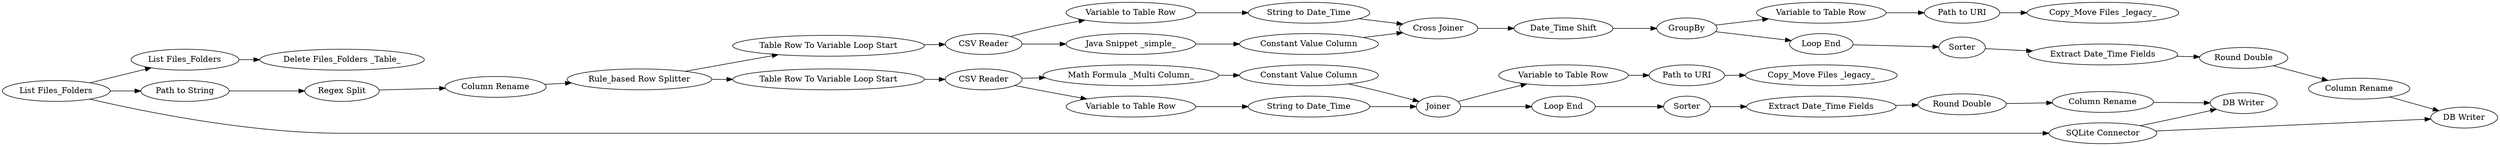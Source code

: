digraph {
	"-7002069342664227172_40" [label="Delete Files_Folders _Table_"]
	"-7002069342664227172_17" [label="Variable to Table Row"]
	"-7002069342664227172_24" [label="CSV Reader"]
	"-7002069342664227172_23" [label=Sorter]
	"-7002069342664227172_28" [label="Cross Joiner"]
	"-7002069342664227172_2" [label="Regex Split"]
	"-7002069342664227172_49" [label="Rule_based Row Splitter"]
	"-7002069342664227172_27" [label="Java Snippet _simple_"]
	"-7002069342664227172_7" [label="Table Row To Variable Loop Start"]
	"-7002069342664227172_22" [label="Constant Value Column"]
	"-7002069342664227172_35" [label="Column Rename"]
	"-7002069342664227172_4" [label="Column Rename"]
	"-7002069342664227172_21" [label="Extract Date_Time Fields"]
	"-7002069342664227172_42" [label="Variable to Table Row"]
	"-7002069342664227172_48" [label="Round Double"]
	"-7002069342664227172_33" [label="DB Writer"]
	"-7002069342664227172_46" [label="Copy_Move Files _legacy_"]
	"-7002069342664227172_16" [label="Constant Value Column"]
	"-7002069342664227172_8" [label="CSV Reader"]
	"-7002069342664227172_12" [label=Joiner]
	"-7002069342664227172_15" [label="Extract Date_Time Fields"]
	"-7002069342664227172_34" [label="Column Rename"]
	"-7002069342664227172_18" [label="String to Date_Time"]
	"-7002069342664227172_11" [label="Math Formula _Multi Column_"]
	"-7002069342664227172_29" [label="Date_Time Shift"]
	"-7002069342664227172_43" [label="Path to URI"]
	"-7002069342664227172_9" [label="Variable to Table Row"]
	"-7002069342664227172_47" [label="Round Double"]
	"-7002069342664227172_30" [label=GroupBy]
	"-7002069342664227172_1" [label="List Files_Folders"]
	"-7002069342664227172_41" [label="Copy_Move Files _legacy_"]
	"-7002069342664227172_45" [label="Path to URI"]
	"-7002069342664227172_44" [label="Variable to Table Row"]
	"-7002069342664227172_10" [label="String to Date_Time"]
	"-7002069342664227172_14" [label=Sorter]
	"-7002069342664227172_39" [label="List Files_Folders"]
	"-7002069342664227172_20" [label="Loop End"]
	"-7002069342664227172_32" [label="DB Writer"]
	"-7002069342664227172_13" [label="Loop End"]
	"-7002069342664227172_6" [label="Table Row To Variable Loop Start"]
	"-7002069342664227172_3" [label="Path to String"]
	"-7002069342664227172_31" [label="SQLite Connector"]
	"-7002069342664227172_14" -> "-7002069342664227172_15"
	"-7002069342664227172_12" -> "-7002069342664227172_13"
	"-7002069342664227172_17" -> "-7002069342664227172_18"
	"-7002069342664227172_45" -> "-7002069342664227172_46"
	"-7002069342664227172_13" -> "-7002069342664227172_14"
	"-7002069342664227172_11" -> "-7002069342664227172_16"
	"-7002069342664227172_44" -> "-7002069342664227172_45"
	"-7002069342664227172_8" -> "-7002069342664227172_9"
	"-7002069342664227172_20" -> "-7002069342664227172_23"
	"-7002069342664227172_47" -> "-7002069342664227172_34"
	"-7002069342664227172_28" -> "-7002069342664227172_29"
	"-7002069342664227172_2" -> "-7002069342664227172_4"
	"-7002069342664227172_22" -> "-7002069342664227172_28"
	"-7002069342664227172_15" -> "-7002069342664227172_47"
	"-7002069342664227172_1" -> "-7002069342664227172_3"
	"-7002069342664227172_9" -> "-7002069342664227172_10"
	"-7002069342664227172_7" -> "-7002069342664227172_24"
	"-7002069342664227172_49" -> "-7002069342664227172_6"
	"-7002069342664227172_24" -> "-7002069342664227172_27"
	"-7002069342664227172_31" -> "-7002069342664227172_33"
	"-7002069342664227172_1" -> "-7002069342664227172_31"
	"-7002069342664227172_35" -> "-7002069342664227172_33"
	"-7002069342664227172_8" -> "-7002069342664227172_11"
	"-7002069342664227172_31" -> "-7002069342664227172_32"
	"-7002069342664227172_6" -> "-7002069342664227172_8"
	"-7002069342664227172_29" -> "-7002069342664227172_30"
	"-7002069342664227172_10" -> "-7002069342664227172_12"
	"-7002069342664227172_39" -> "-7002069342664227172_40"
	"-7002069342664227172_43" -> "-7002069342664227172_41"
	"-7002069342664227172_18" -> "-7002069342664227172_28"
	"-7002069342664227172_48" -> "-7002069342664227172_35"
	"-7002069342664227172_30" -> "-7002069342664227172_42"
	"-7002069342664227172_1" -> "-7002069342664227172_39"
	"-7002069342664227172_42" -> "-7002069342664227172_43"
	"-7002069342664227172_3" -> "-7002069342664227172_2"
	"-7002069342664227172_16" -> "-7002069342664227172_12"
	"-7002069342664227172_24" -> "-7002069342664227172_17"
	"-7002069342664227172_4" -> "-7002069342664227172_49"
	"-7002069342664227172_49" -> "-7002069342664227172_7"
	"-7002069342664227172_27" -> "-7002069342664227172_22"
	"-7002069342664227172_23" -> "-7002069342664227172_21"
	"-7002069342664227172_12" -> "-7002069342664227172_44"
	"-7002069342664227172_34" -> "-7002069342664227172_32"
	"-7002069342664227172_21" -> "-7002069342664227172_48"
	"-7002069342664227172_30" -> "-7002069342664227172_20"
	rankdir=LR
}
